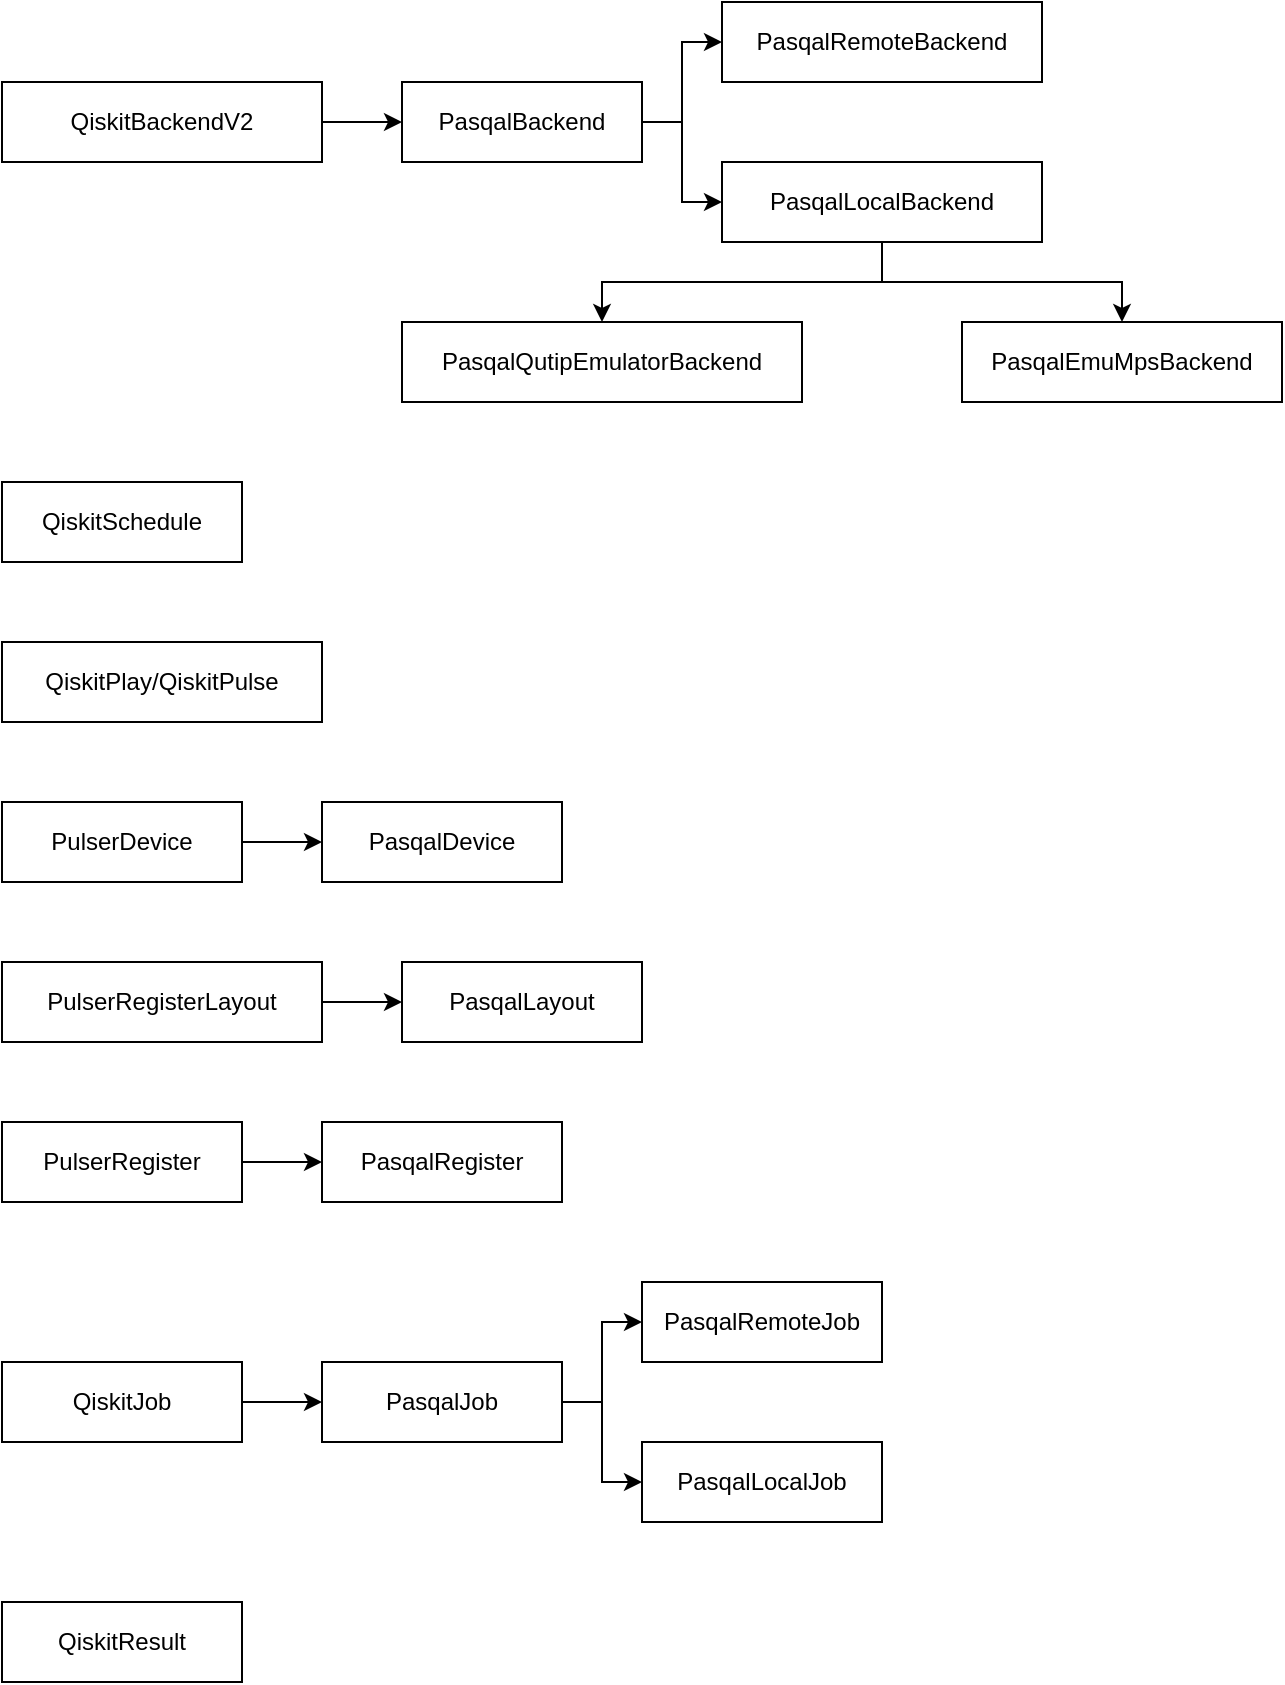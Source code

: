 <mxfile version="26.0.9" pages="3">
  <diagram name="inheritance/classes" id="X4m6LKrLwDku7PwRh3gT">
    <mxGraphModel dx="692" dy="458" grid="1" gridSize="10" guides="1" tooltips="1" connect="1" arrows="1" fold="1" page="1" pageScale="1" pageWidth="827" pageHeight="1169" math="0" shadow="0">
      <root>
        <mxCell id="0" />
        <mxCell id="1" parent="0" />
        <mxCell id="ynuLZ_yIKiWYvVYC3faM-3" style="edgeStyle=orthogonalEdgeStyle;rounded=0;orthogonalLoop=1;jettySize=auto;html=1;entryX=0;entryY=0.5;entryDx=0;entryDy=0;" edge="1" parent="1" source="ynuLZ_yIKiWYvVYC3faM-2" target="ynuLZ_yIKiWYvVYC3faM-4">
          <mxGeometry relative="1" as="geometry">
            <mxPoint x="260" y="100.0" as="targetPoint" />
          </mxGeometry>
        </mxCell>
        <mxCell id="ynuLZ_yIKiWYvVYC3faM-2" value="QiskitBackendV2" style="rounded=0;whiteSpace=wrap;html=1;" vertex="1" parent="1">
          <mxGeometry x="80" y="80" width="160" height="40" as="geometry" />
        </mxCell>
        <mxCell id="ynuLZ_yIKiWYvVYC3faM-8" style="edgeStyle=orthogonalEdgeStyle;rounded=0;orthogonalLoop=1;jettySize=auto;html=1;entryX=0;entryY=0.5;entryDx=0;entryDy=0;" edge="1" parent="1" source="ynuLZ_yIKiWYvVYC3faM-4" target="ynuLZ_yIKiWYvVYC3faM-6">
          <mxGeometry relative="1" as="geometry" />
        </mxCell>
        <mxCell id="ynuLZ_yIKiWYvVYC3faM-9" style="edgeStyle=orthogonalEdgeStyle;rounded=0;orthogonalLoop=1;jettySize=auto;html=1;entryX=0;entryY=0.5;entryDx=0;entryDy=0;" edge="1" parent="1" source="ynuLZ_yIKiWYvVYC3faM-4" target="ynuLZ_yIKiWYvVYC3faM-7">
          <mxGeometry relative="1" as="geometry" />
        </mxCell>
        <mxCell id="ynuLZ_yIKiWYvVYC3faM-4" value="PasqalBackend" style="whiteSpace=wrap;html=1;" vertex="1" parent="1">
          <mxGeometry x="280" y="80" width="120" height="40" as="geometry" />
        </mxCell>
        <mxCell id="ynuLZ_yIKiWYvVYC3faM-6" value="PasqalRemoteBackend" style="whiteSpace=wrap;html=1;" vertex="1" parent="1">
          <mxGeometry x="440" y="40" width="160" height="40" as="geometry" />
        </mxCell>
        <mxCell id="ynuLZ_yIKiWYvVYC3faM-14" style="edgeStyle=orthogonalEdgeStyle;rounded=0;orthogonalLoop=1;jettySize=auto;html=1;entryX=0.5;entryY=0;entryDx=0;entryDy=0;" edge="1" parent="1" source="ynuLZ_yIKiWYvVYC3faM-7" target="ynuLZ_yIKiWYvVYC3faM-10">
          <mxGeometry relative="1" as="geometry" />
        </mxCell>
        <mxCell id="ynuLZ_yIKiWYvVYC3faM-15" style="edgeStyle=orthogonalEdgeStyle;rounded=0;orthogonalLoop=1;jettySize=auto;html=1;entryX=0.5;entryY=0;entryDx=0;entryDy=0;" edge="1" parent="1" source="ynuLZ_yIKiWYvVYC3faM-7" target="ynuLZ_yIKiWYvVYC3faM-13">
          <mxGeometry relative="1" as="geometry" />
        </mxCell>
        <mxCell id="ynuLZ_yIKiWYvVYC3faM-7" value="PasqalLocalBackend" style="whiteSpace=wrap;html=1;" vertex="1" parent="1">
          <mxGeometry x="440" y="120" width="160" height="40" as="geometry" />
        </mxCell>
        <mxCell id="ynuLZ_yIKiWYvVYC3faM-10" value="PasqalQutipEmulatorBackend" style="whiteSpace=wrap;html=1;" vertex="1" parent="1">
          <mxGeometry x="280" y="200" width="200" height="40" as="geometry" />
        </mxCell>
        <mxCell id="ynuLZ_yIKiWYvVYC3faM-13" value="PasqalEmuMpsBackend" style="whiteSpace=wrap;html=1;" vertex="1" parent="1">
          <mxGeometry x="560" y="200" width="160" height="40" as="geometry" />
        </mxCell>
        <mxCell id="mWA0IU9nGoGyT0TrNKWU-1" value="PasqalDevice" style="whiteSpace=wrap;html=1;" vertex="1" parent="1">
          <mxGeometry x="240" y="440" width="120" height="40" as="geometry" />
        </mxCell>
        <mxCell id="mWA0IU9nGoGyT0TrNKWU-2" value="PasqalLayout" style="whiteSpace=wrap;html=1;" vertex="1" parent="1">
          <mxGeometry x="280" y="520" width="120" height="40" as="geometry" />
        </mxCell>
        <mxCell id="mWA0IU9nGoGyT0TrNKWU-3" value="PasqalRegister" style="whiteSpace=wrap;html=1;" vertex="1" parent="1">
          <mxGeometry x="240" y="600" width="120" height="40" as="geometry" />
        </mxCell>
        <mxCell id="mWA0IU9nGoGyT0TrNKWU-4" value="QiskitSchedule" style="whiteSpace=wrap;html=1;" vertex="1" parent="1">
          <mxGeometry x="80" y="280" width="120" height="40" as="geometry" />
        </mxCell>
        <mxCell id="mWA0IU9nGoGyT0TrNKWU-5" value="QiskitPlay/QiskitPulse" style="whiteSpace=wrap;html=1;" vertex="1" parent="1">
          <mxGeometry x="80" y="360" width="160" height="40" as="geometry" />
        </mxCell>
        <mxCell id="iqXbD9ipRrFFd5o-tt8E-12" style="edgeStyle=orthogonalEdgeStyle;rounded=0;orthogonalLoop=1;jettySize=auto;html=1;entryX=0;entryY=0.5;entryDx=0;entryDy=0;fontFamily=Helvetica;fontSize=12;fontColor=default;fontStyle=0;" edge="1" parent="1" source="H8I6yOq2aHhB6DYHVT-8-1" target="iqXbD9ipRrFFd5o-tt8E-11">
          <mxGeometry relative="1" as="geometry" />
        </mxCell>
        <mxCell id="iqXbD9ipRrFFd5o-tt8E-13" style="edgeStyle=orthogonalEdgeStyle;rounded=0;orthogonalLoop=1;jettySize=auto;html=1;entryX=0;entryY=0.5;entryDx=0;entryDy=0;fontFamily=Helvetica;fontSize=12;fontColor=default;fontStyle=0;" edge="1" parent="1" source="H8I6yOq2aHhB6DYHVT-8-1" target="iqXbD9ipRrFFd5o-tt8E-10">
          <mxGeometry relative="1" as="geometry" />
        </mxCell>
        <mxCell id="H8I6yOq2aHhB6DYHVT-8-1" value="PasqalJob" style="whiteSpace=wrap;html=1;strokeColor=default;align=center;verticalAlign=middle;fontFamily=Helvetica;fontSize=12;fontColor=default;fontStyle=0;fillColor=default;" vertex="1" parent="1">
          <mxGeometry x="240" y="720" width="120" height="40" as="geometry" />
        </mxCell>
        <mxCell id="iqXbD9ipRrFFd5o-tt8E-2" style="edgeStyle=orthogonalEdgeStyle;rounded=0;orthogonalLoop=1;jettySize=auto;html=1;entryX=0;entryY=0.5;entryDx=0;entryDy=0;fontFamily=Helvetica;fontSize=12;fontColor=default;fontStyle=0;" edge="1" parent="1" source="iqXbD9ipRrFFd5o-tt8E-1" target="mWA0IU9nGoGyT0TrNKWU-1">
          <mxGeometry relative="1" as="geometry" />
        </mxCell>
        <mxCell id="iqXbD9ipRrFFd5o-tt8E-1" value="PulserDevice" style="whiteSpace=wrap;html=1;strokeColor=default;align=center;verticalAlign=middle;fontFamily=Helvetica;fontSize=12;fontColor=default;fontStyle=0;fillColor=default;" vertex="1" parent="1">
          <mxGeometry x="80" y="440" width="120" height="40" as="geometry" />
        </mxCell>
        <mxCell id="iqXbD9ipRrFFd5o-tt8E-4" style="edgeStyle=orthogonalEdgeStyle;rounded=0;orthogonalLoop=1;jettySize=auto;html=1;entryX=0;entryY=0.5;entryDx=0;entryDy=0;fontFamily=Helvetica;fontSize=12;fontColor=default;fontStyle=0;" edge="1" parent="1" source="iqXbD9ipRrFFd5o-tt8E-3" target="mWA0IU9nGoGyT0TrNKWU-2">
          <mxGeometry relative="1" as="geometry" />
        </mxCell>
        <mxCell id="iqXbD9ipRrFFd5o-tt8E-3" value="PulserRegisterLayout" style="whiteSpace=wrap;html=1;strokeColor=default;align=center;verticalAlign=middle;fontFamily=Helvetica;fontSize=12;fontColor=default;fontStyle=0;fillColor=default;" vertex="1" parent="1">
          <mxGeometry x="80" y="520" width="160" height="40" as="geometry" />
        </mxCell>
        <mxCell id="iqXbD9ipRrFFd5o-tt8E-6" style="edgeStyle=orthogonalEdgeStyle;rounded=0;orthogonalLoop=1;jettySize=auto;html=1;entryX=0;entryY=0.5;entryDx=0;entryDy=0;fontFamily=Helvetica;fontSize=12;fontColor=default;fontStyle=0;" edge="1" parent="1" source="iqXbD9ipRrFFd5o-tt8E-5" target="mWA0IU9nGoGyT0TrNKWU-3">
          <mxGeometry relative="1" as="geometry" />
        </mxCell>
        <mxCell id="iqXbD9ipRrFFd5o-tt8E-5" value="PulserRegister" style="whiteSpace=wrap;html=1;strokeColor=default;align=center;verticalAlign=middle;fontFamily=Helvetica;fontSize=12;fontColor=default;fontStyle=0;fillColor=default;" vertex="1" parent="1">
          <mxGeometry x="80" y="600" width="120" height="40" as="geometry" />
        </mxCell>
        <mxCell id="iqXbD9ipRrFFd5o-tt8E-8" style="edgeStyle=orthogonalEdgeStyle;rounded=0;orthogonalLoop=1;jettySize=auto;html=1;entryX=0;entryY=0.5;entryDx=0;entryDy=0;fontFamily=Helvetica;fontSize=12;fontColor=default;fontStyle=0;" edge="1" parent="1" source="iqXbD9ipRrFFd5o-tt8E-7" target="H8I6yOq2aHhB6DYHVT-8-1">
          <mxGeometry relative="1" as="geometry" />
        </mxCell>
        <mxCell id="iqXbD9ipRrFFd5o-tt8E-7" value="QiskitJob" style="whiteSpace=wrap;html=1;strokeColor=default;align=center;verticalAlign=middle;fontFamily=Helvetica;fontSize=12;fontColor=default;fontStyle=0;fillColor=default;" vertex="1" parent="1">
          <mxGeometry x="80" y="720" width="120" height="40" as="geometry" />
        </mxCell>
        <mxCell id="iqXbD9ipRrFFd5o-tt8E-9" value="QiskitResult" style="whiteSpace=wrap;html=1;strokeColor=default;align=center;verticalAlign=middle;fontFamily=Helvetica;fontSize=12;fontColor=default;fontStyle=0;fillColor=default;" vertex="1" parent="1">
          <mxGeometry x="80" y="840" width="120" height="40" as="geometry" />
        </mxCell>
        <mxCell id="iqXbD9ipRrFFd5o-tt8E-10" value="PasqalLocalJob" style="whiteSpace=wrap;html=1;strokeColor=default;align=center;verticalAlign=middle;fontFamily=Helvetica;fontSize=12;fontColor=default;fontStyle=0;fillColor=default;" vertex="1" parent="1">
          <mxGeometry x="400" y="760" width="120" height="40" as="geometry" />
        </mxCell>
        <mxCell id="iqXbD9ipRrFFd5o-tt8E-11" value="PasqalRemoteJob" style="whiteSpace=wrap;html=1;strokeColor=default;align=center;verticalAlign=middle;fontFamily=Helvetica;fontSize=12;fontColor=default;fontStyle=0;fillColor=default;" vertex="1" parent="1">
          <mxGeometry x="400" y="680" width="120" height="40" as="geometry" />
        </mxCell>
      </root>
    </mxGraphModel>
  </diagram>
  <diagram id="MB6Q9WGUXujoVHWANoE3" name="PasqalBackend structure">
    <mxGraphModel dx="848" dy="562" grid="1" gridSize="10" guides="1" tooltips="1" connect="1" arrows="1" fold="1" page="1" pageScale="1" pageWidth="827" pageHeight="1169" math="0" shadow="0">
      <root>
        <mxCell id="0" />
        <mxCell id="1" parent="0" />
        <mxCell id="af0SoJfA3AKH5cwj0E5H-1" value="PasqalBackend" style="swimlane;fontStyle=0;childLayout=stackLayout;horizontal=1;startSize=26;horizontalStack=0;resizeParent=1;resizeParentMax=0;resizeLast=0;collapsible=1;marginBottom=0;html=1;" vertex="1" parent="1">
          <mxGeometry x="40" y="200" width="140" height="104" as="geometry" />
        </mxCell>
        <mxCell id="af0SoJfA3AKH5cwj0E5H-4" value="args" style="text;strokeColor=none;fillColor=none;align=left;verticalAlign=top;spacingLeft=4;spacingRight=4;overflow=hidden;rotatable=0;points=[[0,0.5],[1,0.5]];portConstraint=eastwest;whiteSpace=wrap;html=1;" vertex="1" parent="af0SoJfA3AKH5cwj0E5H-1">
          <mxGeometry y="26" width="140" height="26" as="geometry" />
        </mxCell>
        <mxCell id="af0SoJfA3AKH5cwj0E5H-2" value="attributes" style="text;strokeColor=none;fillColor=none;align=left;verticalAlign=top;spacingLeft=4;spacingRight=4;overflow=hidden;rotatable=0;points=[[0,0.5],[1,0.5]];portConstraint=eastwest;whiteSpace=wrap;html=1;" vertex="1" parent="af0SoJfA3AKH5cwj0E5H-1">
          <mxGeometry y="52" width="140" height="26" as="geometry" />
        </mxCell>
        <mxCell id="af0SoJfA3AKH5cwj0E5H-3" value="methods" style="text;strokeColor=none;fillColor=none;align=left;verticalAlign=top;spacingLeft=4;spacingRight=4;overflow=hidden;rotatable=0;points=[[0,0.5],[1,0.5]];portConstraint=eastwest;whiteSpace=wrap;html=1;" vertex="1" parent="af0SoJfA3AKH5cwj0E5H-1">
          <mxGeometry y="78" width="140" height="26" as="geometry" />
        </mxCell>
        <mxCell id="af0SoJfA3AKH5cwj0E5H-5" value="methods" style="swimlane;fontStyle=0;childLayout=stackLayout;horizontal=1;startSize=26;horizontalStack=0;resizeParent=1;resizeParentMax=0;resizeLast=0;collapsible=1;marginBottom=0;html=1;" vertex="1" parent="1">
          <mxGeometry x="130" y="550" width="140" height="78" as="geometry" />
        </mxCell>
        <mxCell id="af0SoJfA3AKH5cwj0E5H-6" value="device: PasqalDevice" style="text;strokeColor=none;fillColor=none;align=left;verticalAlign=top;spacingLeft=4;spacingRight=4;overflow=hidden;rotatable=0;points=[[0,0.5],[1,0.5]];portConstraint=eastwest;whiteSpace=wrap;html=1;" vertex="1" parent="af0SoJfA3AKH5cwj0E5H-5">
          <mxGeometry y="26" width="140" height="26" as="geometry" />
        </mxCell>
        <mxCell id="af0SoJfA3AKH5cwj0E5H-7" value="run: PasqalJob" style="text;strokeColor=none;fillColor=none;align=left;verticalAlign=top;spacingLeft=4;spacingRight=4;overflow=hidden;rotatable=0;points=[[0,0.5],[1,0.5]];portConstraint=eastwest;whiteSpace=wrap;html=1;" vertex="1" parent="af0SoJfA3AKH5cwj0E5H-5">
          <mxGeometry y="52" width="140" height="26" as="geometry" />
        </mxCell>
        <mxCell id="af0SoJfA3AKH5cwj0E5H-9" style="edgeStyle=orthogonalEdgeStyle;rounded=0;orthogonalLoop=1;jettySize=auto;html=1;entryX=0.5;entryY=0;entryDx=0;entryDy=0;" edge="1" parent="1" source="af0SoJfA3AKH5cwj0E5H-3" target="af0SoJfA3AKH5cwj0E5H-5">
          <mxGeometry relative="1" as="geometry" />
        </mxCell>
        <mxCell id="af0SoJfA3AKH5cwj0E5H-10" value="attributes" style="swimlane;fontStyle=0;childLayout=stackLayout;horizontal=1;startSize=26;horizontalStack=0;resizeParent=1;resizeParentMax=0;resizeLast=0;collapsible=1;marginBottom=0;html=1;" vertex="1" parent="1">
          <mxGeometry x="280" y="400" width="160" height="130" as="geometry" />
        </mxCell>
        <mxCell id="af0SoJfA3AKH5cwj0E5H-11" value="_device: PasqalDevice" style="text;strokeColor=none;fillColor=none;align=left;verticalAlign=top;spacingLeft=4;spacingRight=4;overflow=hidden;rotatable=0;points=[[0,0.5],[1,0.5]];portConstraint=eastwest;whiteSpace=wrap;html=1;" vertex="1" parent="af0SoJfA3AKH5cwj0E5H-10">
          <mxGeometry y="26" width="160" height="26" as="geometry" />
        </mxCell>
        <mxCell id="af0SoJfA3AKH5cwj0E5H-12" value="_layout: PasqalLayout" style="text;strokeColor=none;fillColor=none;align=left;verticalAlign=top;spacingLeft=4;spacingRight=4;overflow=hidden;rotatable=0;points=[[0,0.5],[1,0.5]];portConstraint=eastwest;whiteSpace=wrap;html=1;" vertex="1" parent="af0SoJfA3AKH5cwj0E5H-10">
          <mxGeometry y="52" width="160" height="26" as="geometry" />
        </mxCell>
        <mxCell id="af0SoJfA3AKH5cwj0E5H-13" value="name: str" style="text;strokeColor=none;fillColor=none;align=left;verticalAlign=top;spacingLeft=4;spacingRight=4;overflow=hidden;rotatable=0;points=[[0,0.5],[1,0.5]];portConstraint=eastwest;whiteSpace=wrap;html=1;" vertex="1" parent="af0SoJfA3AKH5cwj0E5H-10">
          <mxGeometry y="78" width="160" height="26" as="geometry" />
        </mxCell>
        <mxCell id="af0SoJfA3AKH5cwj0E5H-34" value="backend: str" style="text;strokeColor=none;fillColor=none;align=left;verticalAlign=top;spacingLeft=4;spacingRight=4;overflow=hidden;rotatable=0;points=[[0,0.5],[1,0.5]];portConstraint=eastwest;whiteSpace=wrap;html=1;" vertex="1" parent="af0SoJfA3AKH5cwj0E5H-10">
          <mxGeometry y="104" width="160" height="26" as="geometry" />
        </mxCell>
        <mxCell id="af0SoJfA3AKH5cwj0E5H-18" style="edgeStyle=orthogonalEdgeStyle;rounded=0;orthogonalLoop=1;jettySize=auto;html=1;entryX=0.5;entryY=0;entryDx=0;entryDy=0;fontFamily=Helvetica;fontSize=12;fontColor=default;fontStyle=0;" edge="1" parent="1" source="af0SoJfA3AKH5cwj0E5H-2" target="af0SoJfA3AKH5cwj0E5H-10">
          <mxGeometry relative="1" as="geometry" />
        </mxCell>
        <mxCell id="af0SoJfA3AKH5cwj0E5H-19" value="args" style="swimlane;fontStyle=0;childLayout=stackLayout;horizontal=1;startSize=26;horizontalStack=0;resizeParent=1;resizeParentMax=0;resizeLast=0;collapsible=1;marginBottom=0;html=1;" vertex="1" parent="1">
          <mxGeometry x="440" y="282" width="160" height="104" as="geometry" />
        </mxCell>
        <mxCell id="af0SoJfA3AKH5cwj0E5H-20" value="layout: PasqalLayout" style="text;strokeColor=none;fillColor=none;align=left;verticalAlign=top;spacingLeft=4;spacingRight=4;overflow=hidden;rotatable=0;points=[[0,0.5],[1,0.5]];portConstraint=eastwest;whiteSpace=wrap;html=1;" vertex="1" parent="af0SoJfA3AKH5cwj0E5H-19">
          <mxGeometry y="26" width="160" height="26" as="geometry" />
        </mxCell>
        <mxCell id="af0SoJfA3AKH5cwj0E5H-21" value="device: PasqalDevice" style="text;strokeColor=none;fillColor=none;align=left;verticalAlign=top;spacingLeft=4;spacingRight=4;overflow=hidden;rotatable=0;points=[[0,0.5],[1,0.5]];portConstraint=eastwest;whiteSpace=wrap;html=1;" vertex="1" parent="af0SoJfA3AKH5cwj0E5H-19">
          <mxGeometry y="52" width="160" height="26" as="geometry" />
        </mxCell>
        <mxCell id="af0SoJfA3AKH5cwj0E5H-33" value="backend: str" style="text;strokeColor=none;fillColor=none;align=left;verticalAlign=top;spacingLeft=4;spacingRight=4;overflow=hidden;rotatable=0;points=[[0,0.5],[1,0.5]];portConstraint=eastwest;whiteSpace=wrap;html=1;" vertex="1" parent="af0SoJfA3AKH5cwj0E5H-19">
          <mxGeometry y="78" width="160" height="26" as="geometry" />
        </mxCell>
        <mxCell id="af0SoJfA3AKH5cwj0E5H-23" style="edgeStyle=orthogonalEdgeStyle;rounded=0;orthogonalLoop=1;jettySize=auto;html=1;entryX=0.5;entryY=0;entryDx=0;entryDy=0;fontFamily=Helvetica;fontSize=12;fontColor=default;fontStyle=0;" edge="1" parent="1" source="af0SoJfA3AKH5cwj0E5H-4" target="af0SoJfA3AKH5cwj0E5H-19">
          <mxGeometry relative="1" as="geometry" />
        </mxCell>
        <mxCell id="af0SoJfA3AKH5cwj0E5H-24" value="args" style="swimlane;fontStyle=0;childLayout=stackLayout;horizontal=1;startSize=26;horizontalStack=0;resizeParent=1;resizeParentMax=0;resizeLast=0;collapsible=1;marginBottom=0;html=1;" vertex="1" parent="1">
          <mxGeometry x="290" y="640" width="400" height="78" as="geometry" />
        </mxCell>
        <mxCell id="af0SoJfA3AKH5cwj0E5H-25" value="run_input: QiskitQuantumCircuit | QiskitSchedule | QiskitScheduleBlock" style="text;strokeColor=none;fillColor=none;align=left;verticalAlign=top;spacingLeft=4;spacingRight=4;overflow=hidden;rotatable=0;points=[[0,0.5],[1,0.5]];portConstraint=eastwest;whiteSpace=wrap;html=1;" vertex="1" parent="af0SoJfA3AKH5cwj0E5H-24">
          <mxGeometry y="26" width="400" height="26" as="geometry" />
        </mxCell>
        <mxCell id="af0SoJfA3AKH5cwj0E5H-28" value="register: PasqalRegister" style="text;strokeColor=none;fillColor=none;align=left;verticalAlign=top;spacingLeft=4;spacingRight=4;overflow=hidden;rotatable=0;points=[[0,0.5],[1,0.5]];portConstraint=eastwest;whiteSpace=wrap;html=1;" vertex="1" parent="af0SoJfA3AKH5cwj0E5H-24">
          <mxGeometry y="52" width="400" height="26" as="geometry" />
        </mxCell>
        <mxCell id="af0SoJfA3AKH5cwj0E5H-30" style="edgeStyle=orthogonalEdgeStyle;rounded=0;orthogonalLoop=1;jettySize=auto;html=1;entryX=0.5;entryY=0;entryDx=0;entryDy=0;fontFamily=Helvetica;fontSize=12;fontColor=default;fontStyle=0;" edge="1" parent="1" source="af0SoJfA3AKH5cwj0E5H-7" target="af0SoJfA3AKH5cwj0E5H-24">
          <mxGeometry relative="1" as="geometry" />
        </mxCell>
        <mxCell id="af0SoJfA3AKH5cwj0E5H-32" value="&lt;h1 style=&quot;margin-top: 0px;&quot;&gt;PasqalBackend&lt;/h1&gt;&lt;p&gt;Defines PasqalBackend class structure&lt;/p&gt;" style="text;html=1;whiteSpace=wrap;overflow=hidden;rounded=0;fontFamily=Helvetica;fontSize=12;fontColor=default;fontStyle=0;" vertex="1" parent="1">
          <mxGeometry x="40" y="40" width="240" height="120" as="geometry" />
        </mxCell>
      </root>
    </mxGraphModel>
  </diagram>
  <diagram id="9DvkTdYDK_hXoEfJ7Mpa" name="activity diagram">
    <mxGraphModel dx="874" dy="581" grid="1" gridSize="10" guides="1" tooltips="1" connect="1" arrows="1" fold="1" page="1" pageScale="1" pageWidth="827" pageHeight="1169" math="0" shadow="0">
      <root>
        <mxCell id="0" />
        <mxCell id="1" parent="0" />
        <mxCell id="NhLIoWsZ-rhti_d10mlp-3" value="user" style="shape=umlActor;verticalLabelPosition=bottom;verticalAlign=top;html=1;strokeColor=default;align=center;fontFamily=Helvetica;fontSize=12;fontColor=default;fontStyle=0;fillColor=default;" vertex="1" parent="1">
          <mxGeometry x="88.25" y="200" width="30" height="60" as="geometry" />
        </mxCell>
        <mxCell id="s2lIr1NxqmbmZ7W-PM-g-3" value="" style="ellipse;html=1;shape=startState;fillColor=#000000;strokeColor=#ff0000;align=center;verticalAlign=middle;fontFamily=Helvetica;fontSize=12;fontColor=default;fontStyle=0;" vertex="1" parent="1">
          <mxGeometry x="133" y="210" width="30" height="30" as="geometry" />
        </mxCell>
        <mxCell id="s2lIr1NxqmbmZ7W-PM-g-4" value="" style="edgeStyle=orthogonalEdgeStyle;html=1;verticalAlign=bottom;endArrow=open;endSize=8;strokeColor=#ff0000;rounded=0;fontFamily=Helvetica;fontSize=12;fontColor=default;fontStyle=0;entryX=0.5;entryY=0;entryDx=0;entryDy=0;" edge="1" source="s2lIr1NxqmbmZ7W-PM-g-3" parent="1" target="sWB14MhDj_UWIPNvyOvW-1">
          <mxGeometry relative="1" as="geometry">
            <mxPoint x="148" y="280.0" as="targetPoint" />
          </mxGeometry>
        </mxCell>
        <mxCell id="s2lIr1NxqmbmZ7W-PM-g-16" value="" style="rhombus;whiteSpace=wrap;html=1;fontColor=#000000;fillColor=#ffffc0;strokeColor=#ff0000;align=center;verticalAlign=middle;fontFamily=Helvetica;fontSize=12;fontStyle=0;" vertex="1" parent="1">
          <mxGeometry x="108.25" y="1139" width="80" height="40" as="geometry" />
        </mxCell>
        <mxCell id="s2lIr1NxqmbmZ7W-PM-g-17" value="[no QiskitSchedule defined]" style="edgeStyle=orthogonalEdgeStyle;html=1;align=left;verticalAlign=bottom;endArrow=open;endSize=8;strokeColor=#ff0000;rounded=0;fontFamily=Helvetica;fontSize=12;fontColor=default;fontStyle=0;entryX=0;entryY=0.5;entryDx=0;entryDy=0;" edge="1" source="s2lIr1NxqmbmZ7W-PM-g-16" parent="1" target="s2lIr1NxqmbmZ7W-PM-g-24">
          <mxGeometry x="-1" relative="1" as="geometry">
            <mxPoint x="368.25" y="1159" as="targetPoint" />
          </mxGeometry>
        </mxCell>
        <mxCell id="s2lIr1NxqmbmZ7W-PM-g-18" value="[has QiskitSchedule]" style="edgeStyle=orthogonalEdgeStyle;html=1;align=left;verticalAlign=top;endArrow=open;endSize=8;strokeColor=#ff0000;rounded=0;fontFamily=Helvetica;fontSize=12;fontColor=default;fontStyle=0;entryX=0.5;entryY=0;entryDx=0;entryDy=0;" edge="1" source="s2lIr1NxqmbmZ7W-PM-g-16" parent="1" target="s2lIr1NxqmbmZ7W-PM-g-21">
          <mxGeometry x="-1" relative="1" as="geometry">
            <mxPoint x="148.25" y="1219" as="targetPoint" />
          </mxGeometry>
        </mxCell>
        <mxCell id="s2lIr1NxqmbmZ7W-PM-g-19" value="call &lt;font face=&quot;Menlo&quot;&gt;PasqalBackend&lt;/font&gt;&#39;s run method" style="rounded=1;whiteSpace=wrap;html=1;arcSize=40;fontColor=#000000;fillColor=#ffffc0;strokeColor=#ff0000;align=center;verticalAlign=middle;fontFamily=Helvetica;fontSize=12;fontStyle=0;" vertex="1" parent="1">
          <mxGeometry x="48.25" y="1349" width="200" height="40" as="geometry" />
        </mxCell>
        <mxCell id="s2lIr1NxqmbmZ7W-PM-g-20" value="" style="edgeStyle=orthogonalEdgeStyle;html=1;verticalAlign=bottom;endArrow=open;endSize=8;strokeColor=#ff0000;rounded=0;fontFamily=Helvetica;fontSize=12;fontColor=default;fontStyle=0;entryX=0.5;entryY=0;entryDx=0;entryDy=0;" edge="1" source="s2lIr1NxqmbmZ7W-PM-g-19" parent="1" target="s2lIr1NxqmbmZ7W-PM-g-28">
          <mxGeometry relative="1" as="geometry">
            <mxPoint x="-41.75" y="1499" as="targetPoint" />
          </mxGeometry>
        </mxCell>
        <mxCell id="s2lIr1NxqmbmZ7W-PM-g-21" value="" style="rhombus;whiteSpace=wrap;html=1;fontColor=#000000;fillColor=#ffffc0;strokeColor=#ff0000;align=center;verticalAlign=middle;fontFamily=Helvetica;fontSize=12;fontStyle=0;" vertex="1" parent="1">
          <mxGeometry x="108.25" y="1258.96" width="80" height="40" as="geometry" />
        </mxCell>
        <mxCell id="s2lIr1NxqmbmZ7W-PM-g-22" value="[no PasqalRegister defined]" style="edgeStyle=orthogonalEdgeStyle;html=1;align=left;verticalAlign=bottom;endArrow=open;endSize=8;strokeColor=#ff0000;rounded=0;fontFamily=Helvetica;fontSize=12;fontColor=default;fontStyle=0;entryX=0;entryY=0.5;entryDx=0;entryDy=0;" edge="1" source="s2lIr1NxqmbmZ7W-PM-g-21" parent="1" target="s2lIr1NxqmbmZ7W-PM-g-34">
          <mxGeometry x="-1" relative="1" as="geometry">
            <mxPoint x="398.25" y="1278.96" as="targetPoint" />
          </mxGeometry>
        </mxCell>
        <mxCell id="s2lIr1NxqmbmZ7W-PM-g-23" value="[has PasqalRegister]" style="edgeStyle=orthogonalEdgeStyle;html=1;align=left;verticalAlign=top;endArrow=open;endSize=8;strokeColor=#ff0000;rounded=0;fontFamily=Helvetica;fontSize=12;fontColor=default;fontStyle=0;entryX=0.5;entryY=0;entryDx=0;entryDy=0;" edge="1" source="s2lIr1NxqmbmZ7W-PM-g-21" parent="1" target="s2lIr1NxqmbmZ7W-PM-g-19">
          <mxGeometry x="-1" relative="1" as="geometry">
            <mxPoint x="148.25" y="1358.96" as="targetPoint" />
            <mxPoint as="offset" />
          </mxGeometry>
        </mxCell>
        <mxCell id="s2lIr1NxqmbmZ7W-PM-g-24" value="create &lt;font face=&quot;Menlo&quot;&gt;QiskitSchedule&lt;/font&gt;" style="rounded=1;whiteSpace=wrap;html=1;arcSize=40;fontColor=#000000;fillColor=#ffffc0;strokeColor=#ff0000;align=center;verticalAlign=middle;fontFamily=Helvetica;fontSize=12;fontStyle=0;" vertex="1" parent="1">
          <mxGeometry x="488.25" y="1139" width="150" height="40" as="geometry" />
        </mxCell>
        <mxCell id="s2lIr1NxqmbmZ7W-PM-g-25" value="" style="edgeStyle=orthogonalEdgeStyle;html=1;verticalAlign=bottom;endArrow=open;endSize=8;strokeColor=#ff0000;rounded=0;fontFamily=Helvetica;fontSize=12;fontColor=default;fontStyle=0;entryX=1;entryY=0.5;entryDx=0;entryDy=0;" edge="1" source="s2lIr1NxqmbmZ7W-PM-g-24" parent="1" target="s2lIr1NxqmbmZ7W-PM-g-26">
          <mxGeometry relative="1" as="geometry">
            <mxPoint x="568.25" y="1219" as="targetPoint" />
          </mxGeometry>
        </mxCell>
        <mxCell id="s2lIr1NxqmbmZ7W-PM-g-26" value="populate with &lt;font face=&quot;Menlo&quot;&gt;QiskitPlay&lt;/font&gt; pulses" style="rounded=1;whiteSpace=wrap;html=1;arcSize=40;fontColor=#000000;fillColor=#ffffc0;strokeColor=#ff0000;align=center;verticalAlign=middle;fontFamily=Helvetica;fontSize=12;fontStyle=0;" vertex="1" parent="1">
          <mxGeometry x="314.25" y="1069" width="220" height="40" as="geometry" />
        </mxCell>
        <mxCell id="s2lIr1NxqmbmZ7W-PM-g-28" value="receive &lt;font face=&quot;Menlo&quot;&gt;PasqalJob&lt;/font&gt;&lt;font face=&quot;Helvetica&quot;&gt; &lt;/font&gt;&lt;font face=&quot;Helvetica&quot;&gt;result&lt;/font&gt;" style="rounded=1;whiteSpace=wrap;html=1;arcSize=40;fontColor=#000000;fillColor=#ffffc0;strokeColor=#ff0000;align=center;verticalAlign=middle;fontFamily=Helvetica;fontSize=12;fontStyle=0;" vertex="1" parent="1">
          <mxGeometry x="68.25" y="1424.02" width="160" height="40" as="geometry" />
        </mxCell>
        <mxCell id="s2lIr1NxqmbmZ7W-PM-g-29" value="" style="edgeStyle=orthogonalEdgeStyle;html=1;verticalAlign=bottom;endArrow=open;endSize=8;strokeColor=#ff0000;rounded=0;fontFamily=Helvetica;fontSize=12;fontColor=default;fontStyle=0;entryX=0.5;entryY=0;entryDx=0;entryDy=0;" edge="1" source="s2lIr1NxqmbmZ7W-PM-g-28" parent="1" target="s2lIr1NxqmbmZ7W-PM-g-30">
          <mxGeometry relative="1" as="geometry">
            <mxPoint x="73.25" y="1589" as="targetPoint" />
          </mxGeometry>
        </mxCell>
        <mxCell id="s2lIr1NxqmbmZ7W-PM-g-30" value="" style="ellipse;html=1;shape=endState;fillColor=#000000;strokeColor=#ff0000;align=center;verticalAlign=middle;fontFamily=Helvetica;fontSize=12;fontColor=default;fontStyle=0;" vertex="1" parent="1">
          <mxGeometry x="133.25" y="1509" width="30" height="30" as="geometry" />
        </mxCell>
        <mxCell id="s2lIr1NxqmbmZ7W-PM-g-32" value="define &lt;font face=&quot;Menlo&quot;&gt;PasqalRegister&lt;/font&gt;" style="rounded=1;whiteSpace=wrap;html=1;arcSize=40;fontColor=#000000;fillColor=#ffffc0;strokeColor=#ff0000;align=center;verticalAlign=middle;fontFamily=Helvetica;fontSize=12;fontStyle=0;" vertex="1" parent="1">
          <mxGeometry x="368.25" y="1488" width="160" height="40" as="geometry" />
        </mxCell>
        <mxCell id="s2lIr1NxqmbmZ7W-PM-g-33" value="" style="edgeStyle=orthogonalEdgeStyle;html=1;verticalAlign=bottom;endArrow=open;endSize=8;strokeColor=#ff0000;rounded=0;fontFamily=Helvetica;fontSize=12;fontColor=default;fontStyle=0;exitX=0;exitY=0.5;exitDx=0;exitDy=0;jumpStyle=arc;entryX=0.5;entryY=0;entryDx=0;entryDy=0;" edge="1" source="s2lIr1NxqmbmZ7W-PM-g-32" parent="1" target="s2lIr1NxqmbmZ7W-PM-g-21">
          <mxGeometry relative="1" as="geometry">
            <mxPoint x="348.25" y="1178.96" as="targetPoint" />
            <Array as="points">
              <mxPoint x="348" y="1508" />
              <mxPoint x="348" y="1219" />
              <mxPoint x="148" y="1219" />
            </Array>
          </mxGeometry>
        </mxCell>
        <mxCell id="s2lIr1NxqmbmZ7W-PM-g-34" value="" style="rhombus;whiteSpace=wrap;html=1;fontColor=#000000;fillColor=#ffffc0;strokeColor=#ff0000;align=center;verticalAlign=middle;fontFamily=Helvetica;fontSize=12;fontStyle=0;" vertex="1" parent="1">
          <mxGeometry x="408.25" y="1258.96" width="80" height="40" as="geometry" />
        </mxCell>
        <mxCell id="s2lIr1NxqmbmZ7W-PM-g-35" value="[no coords info]" style="edgeStyle=orthogonalEdgeStyle;html=1;align=left;verticalAlign=bottom;endArrow=open;endSize=8;strokeColor=#ff0000;rounded=0;fontFamily=Helvetica;fontSize=12;fontColor=default;fontStyle=0;entryX=0;entryY=0.5;entryDx=0;entryDy=0;" edge="1" source="s2lIr1NxqmbmZ7W-PM-g-34" parent="1" target="s2lIr1NxqmbmZ7W-PM-g-39">
          <mxGeometry x="-1" relative="1" as="geometry">
            <mxPoint x="588.25" y="1278.96" as="targetPoint" />
            <mxPoint as="offset" />
          </mxGeometry>
        </mxCell>
        <mxCell id="s2lIr1NxqmbmZ7W-PM-g-36" value="[has coords info]" style="edgeStyle=orthogonalEdgeStyle;html=1;align=left;verticalAlign=top;endArrow=open;endSize=8;strokeColor=#ff0000;rounded=0;fontFamily=Helvetica;fontSize=12;fontColor=default;fontStyle=0;entryX=0.5;entryY=0;entryDx=0;entryDy=0;" edge="1" source="s2lIr1NxqmbmZ7W-PM-g-34" parent="1" target="s2lIr1NxqmbmZ7W-PM-g-45">
          <mxGeometry x="-1" relative="1" as="geometry">
            <mxPoint x="448.25" y="1358.96" as="targetPoint" />
          </mxGeometry>
        </mxCell>
        <mxCell id="s2lIr1NxqmbmZ7W-PM-g-39" value="get register from layout &lt;font face=&quot;Menlo&quot;&gt;&amp;lt;SpecialLayout&amp;gt;.&amp;lt;lattice type&amp;gt;_register&lt;/font&gt; method" style="rounded=1;whiteSpace=wrap;html=1;arcSize=40;fontColor=#000000;fillColor=#ffffc0;strokeColor=#ff0000;align=center;verticalAlign=middle;fontFamily=Helvetica;fontSize=12;fontStyle=0;" vertex="1" parent="1">
          <mxGeometry x="588.25" y="1243.94" width="200" height="70.04" as="geometry" />
        </mxCell>
        <mxCell id="s2lIr1NxqmbmZ7W-PM-g-42" value="" style="edgeStyle=orthogonalEdgeStyle;html=1;verticalAlign=bottom;endArrow=open;endSize=8;strokeColor=#ff0000;rounded=0;fontFamily=Helvetica;fontSize=12;fontColor=default;fontStyle=0;exitX=0.5;exitY=0;exitDx=0;exitDy=0;entryX=0.5;entryY=0;entryDx=0;entryDy=0;" edge="1" parent="1" source="s2lIr1NxqmbmZ7W-PM-g-39" target="s2lIr1NxqmbmZ7W-PM-g-21">
          <mxGeometry relative="1" as="geometry">
            <mxPoint x="658.25" y="1408.96" as="targetPoint" />
            <mxPoint x="678.25" y="1348.96" as="sourcePoint" />
            <Array as="points">
              <mxPoint x="673.25" y="1218.96" />
              <mxPoint x="148.25" y="1218.96" />
            </Array>
          </mxGeometry>
        </mxCell>
        <mxCell id="s2lIr1NxqmbmZ7W-PM-g-43" value="get register from layout&#39;s &lt;font face=&quot;Menlo&quot;&gt;get_traps_from_coordinates&lt;/font&gt; method" style="rounded=1;whiteSpace=wrap;html=1;arcSize=40;fontColor=#000000;fillColor=#ffffc0;strokeColor=#ff0000;align=center;verticalAlign=middle;fontFamily=Helvetica;fontSize=12;fontStyle=0;" vertex="1" parent="1">
          <mxGeometry x="568.25" y="1383.94" width="210" height="70.04" as="geometry" />
        </mxCell>
        <mxCell id="s2lIr1NxqmbmZ7W-PM-g-45" value="" style="rhombus;whiteSpace=wrap;html=1;fontColor=#000000;fillColor=#ffffc0;strokeColor=#ff0000;align=center;verticalAlign=middle;fontFamily=Helvetica;fontSize=12;fontStyle=0;" vertex="1" parent="1">
          <mxGeometry x="408.25" y="1398.96" width="80" height="40" as="geometry" />
        </mxCell>
        <mxCell id="s2lIr1NxqmbmZ7W-PM-g-46" value="[no trap ID]" style="edgeStyle=orthogonalEdgeStyle;html=1;align=left;verticalAlign=bottom;endArrow=open;endSize=8;strokeColor=#ff0000;rounded=0;fontFamily=Helvetica;fontSize=12;fontColor=default;fontStyle=0;entryX=0;entryY=0.5;entryDx=0;entryDy=0;" edge="1" source="s2lIr1NxqmbmZ7W-PM-g-45" parent="1" target="s2lIr1NxqmbmZ7W-PM-g-43">
          <mxGeometry x="-1" relative="1" as="geometry">
            <mxPoint x="588.25" y="1418.96" as="targetPoint" />
          </mxGeometry>
        </mxCell>
        <mxCell id="s2lIr1NxqmbmZ7W-PM-g-47" value="[has trap ID]" style="edgeStyle=orthogonalEdgeStyle;html=1;align=left;verticalAlign=top;endArrow=open;endSize=8;strokeColor=#ff0000;rounded=0;fontFamily=Helvetica;fontSize=12;fontColor=default;fontStyle=0;entryX=0.5;entryY=0;entryDx=0;entryDy=0;" edge="1" source="s2lIr1NxqmbmZ7W-PM-g-45" parent="1" target="s2lIr1NxqmbmZ7W-PM-g-32">
          <mxGeometry x="-1" relative="1" as="geometry">
            <mxPoint x="448.25" y="1498.96" as="targetPoint" />
            <mxPoint as="offset" />
          </mxGeometry>
        </mxCell>
        <mxCell id="sWB14MhDj_UWIPNvyOvW-1" value="define a device" style="rounded=1;whiteSpace=wrap;html=1;arcSize=40;fontColor=#000000;fillColor=#ffffc0;strokeColor=#ff0000;align=center;verticalAlign=middle;fontFamily=Helvetica;fontSize=12;fontStyle=0;" vertex="1" parent="1">
          <mxGeometry x="88.25" y="290" width="120" height="40" as="geometry" />
        </mxCell>
        <mxCell id="sWB14MhDj_UWIPNvyOvW-2" value="" style="edgeStyle=orthogonalEdgeStyle;html=1;verticalAlign=bottom;endArrow=open;endSize=8;strokeColor=#ff0000;rounded=0;fontFamily=Helvetica;fontSize=12;fontColor=default;fontStyle=0;entryX=0.5;entryY=0;entryDx=0;entryDy=0;" edge="1" source="sWB14MhDj_UWIPNvyOvW-1" parent="1" target="sWB14MhDj_UWIPNvyOvW-35">
          <mxGeometry relative="1" as="geometry">
            <mxPoint x="148.25" y="360.0" as="targetPoint" />
          </mxGeometry>
        </mxCell>
        <mxCell id="sWB14MhDj_UWIPNvyOvW-3" value="create &lt;font face=&quot;Menlo&quot;&gt;PasqalTarget&lt;/font&gt; instance" style="rounded=1;whiteSpace=wrap;html=1;arcSize=40;fontColor=#000000;fillColor=#ffffc0;strokeColor=#ff0000;align=center;verticalAlign=middle;fontFamily=Helvetica;fontSize=12;fontStyle=0;" vertex="1" parent="1">
          <mxGeometry x="47.75" y="540" width="200" height="40" as="geometry" />
        </mxCell>
        <mxCell id="sWB14MhDj_UWIPNvyOvW-4" value="" style="edgeStyle=orthogonalEdgeStyle;html=1;verticalAlign=bottom;endArrow=open;endSize=8;strokeColor=#ff0000;rounded=0;fontFamily=Helvetica;fontSize=12;fontColor=default;fontStyle=0;entryX=0.5;entryY=0;entryDx=0;entryDy=0;" edge="1" source="sWB14MhDj_UWIPNvyOvW-3" parent="1" target="sWB14MhDj_UWIPNvyOvW-5">
          <mxGeometry relative="1" as="geometry">
            <mxPoint x="148.25" y="680" as="targetPoint" />
          </mxGeometry>
        </mxCell>
        <mxCell id="sWB14MhDj_UWIPNvyOvW-5" value="" style="rhombus;whiteSpace=wrap;html=1;fontColor=#000000;fillColor=#ffffc0;strokeColor=#ff0000;align=center;verticalAlign=middle;fontFamily=Helvetica;fontSize=12;fontStyle=0;" vertex="1" parent="1">
          <mxGeometry x="108.25" y="650" width="80" height="40" as="geometry" />
        </mxCell>
        <mxCell id="sWB14MhDj_UWIPNvyOvW-6" value="[no layout provided]" style="edgeStyle=orthogonalEdgeStyle;html=1;align=left;verticalAlign=bottom;endArrow=open;endSize=8;strokeColor=#ff0000;rounded=0;fontFamily=Helvetica;fontSize=12;fontColor=default;fontStyle=0;entryX=0;entryY=0.5;entryDx=0;entryDy=0;" edge="1" source="sWB14MhDj_UWIPNvyOvW-5" parent="1" target="sWB14MhDj_UWIPNvyOvW-8">
          <mxGeometry x="-1" relative="1" as="geometry">
            <mxPoint x="328.25" y="670" as="targetPoint" />
            <Array as="points">
              <mxPoint x="330" y="670" />
              <mxPoint x="330" y="760" />
            </Array>
          </mxGeometry>
        </mxCell>
        <mxCell id="sWB14MhDj_UWIPNvyOvW-7" value="[layout provided]" style="edgeStyle=orthogonalEdgeStyle;html=1;align=left;verticalAlign=top;endArrow=open;endSize=8;strokeColor=#ff0000;rounded=0;fontFamily=Helvetica;fontSize=12;fontColor=default;fontStyle=0;entryX=0.5;entryY=0;entryDx=0;entryDy=0;" edge="1" source="sWB14MhDj_UWIPNvyOvW-5" parent="1" target="sWB14MhDj_UWIPNvyOvW-20">
          <mxGeometry x="-1" relative="1" as="geometry">
            <mxPoint x="148.25" y="740" as="targetPoint" />
          </mxGeometry>
        </mxCell>
        <mxCell id="sWB14MhDj_UWIPNvyOvW-8" value="use device layout" style="rounded=1;whiteSpace=wrap;html=1;arcSize=40;fontColor=#000000;fillColor=#ffffc0;strokeColor=#ff0000;align=center;verticalAlign=middle;fontFamily=Helvetica;fontSize=12;fontStyle=0;" vertex="1" parent="1">
          <mxGeometry x="377.38" y="740" width="120" height="40" as="geometry" />
        </mxCell>
        <mxCell id="sWB14MhDj_UWIPNvyOvW-9" value="" style="edgeStyle=orthogonalEdgeStyle;html=1;verticalAlign=bottom;endArrow=open;endSize=8;strokeColor=#ff0000;rounded=0;fontFamily=Helvetica;fontSize=12;fontColor=default;fontStyle=0;entryX=0.5;entryY=0;entryDx=0;entryDy=0;" edge="1" source="sWB14MhDj_UWIPNvyOvW-8" parent="1" target="sWB14MhDj_UWIPNvyOvW-10">
          <mxGeometry relative="1" as="geometry">
            <mxPoint x="437.38" y="840" as="targetPoint" />
          </mxGeometry>
        </mxCell>
        <mxCell id="sWB14MhDj_UWIPNvyOvW-10" value="" style="rhombus;whiteSpace=wrap;html=1;fontColor=#000000;fillColor=#ffffc0;strokeColor=#ff0000;align=center;verticalAlign=middle;fontFamily=Helvetica;fontSize=12;fontStyle=0;" vertex="1" parent="1">
          <mxGeometry x="397.38" y="830" width="80" height="40" as="geometry" />
        </mxCell>
        <mxCell id="sWB14MhDj_UWIPNvyOvW-11" value="[no layout available]" style="edgeStyle=orthogonalEdgeStyle;html=1;align=left;verticalAlign=bottom;endArrow=open;endSize=8;strokeColor=#ff0000;rounded=0;fontFamily=Helvetica;fontSize=12;fontColor=default;fontStyle=0;entryX=0;entryY=0.5;entryDx=0;entryDy=0;" edge="1" source="sWB14MhDj_UWIPNvyOvW-10" parent="1" target="sWB14MhDj_UWIPNvyOvW-13">
          <mxGeometry x="-1" relative="1" as="geometry">
            <mxPoint x="607.38" y="850" as="targetPoint" />
          </mxGeometry>
        </mxCell>
        <mxCell id="sWB14MhDj_UWIPNvyOvW-12" value="[layout available]" style="edgeStyle=orthogonalEdgeStyle;html=1;align=left;verticalAlign=top;endArrow=open;endSize=8;strokeColor=#ff0000;rounded=0;fontFamily=Helvetica;fontSize=12;fontColor=default;fontStyle=0;entryX=0.5;entryY=0;entryDx=0;entryDy=0;exitX=0.5;exitY=1;exitDx=0;exitDy=0;" edge="1" source="sWB14MhDj_UWIPNvyOvW-10" parent="1" target="sWB14MhDj_UWIPNvyOvW-26">
          <mxGeometry x="-1" relative="1" as="geometry">
            <mxPoint x="468.25" y="930" as="targetPoint" />
            <Array as="points">
              <mxPoint x="437" y="900" />
              <mxPoint x="148" y="900" />
            </Array>
          </mxGeometry>
        </mxCell>
        <mxCell id="sWB14MhDj_UWIPNvyOvW-13" value="define a layout through &lt;font face=&quot;Menlo&quot;&gt;PasqalLayout&lt;/font&gt;" style="rounded=1;whiteSpace=wrap;html=1;arcSize=40;fontColor=#000000;fillColor=#ffffc0;strokeColor=#ff0000;align=center;verticalAlign=middle;fontFamily=Helvetica;fontSize=12;fontStyle=0;" vertex="1" parent="1">
          <mxGeometry x="607.38" y="825" width="141.75" height="50" as="geometry" />
        </mxCell>
        <mxCell id="sWB14MhDj_UWIPNvyOvW-14" value="" style="edgeStyle=orthogonalEdgeStyle;html=1;verticalAlign=bottom;endArrow=open;endSize=8;strokeColor=#ff0000;rounded=0;fontFamily=Helvetica;fontSize=12;fontColor=default;fontStyle=0;entryX=0.5;entryY=0;entryDx=0;entryDy=0;exitX=0.5;exitY=0;exitDx=0;exitDy=0;" edge="1" source="sWB14MhDj_UWIPNvyOvW-13" parent="1" target="sWB14MhDj_UWIPNvyOvW-5">
          <mxGeometry relative="1" as="geometry">
            <mxPoint x="458.25" y="450" as="targetPoint" />
            <mxPoint x="709" y="825" as="sourcePoint" />
            <Array as="points">
              <mxPoint x="678" y="630" />
              <mxPoint x="148" y="630" />
            </Array>
          </mxGeometry>
        </mxCell>
        <mxCell id="sWB14MhDj_UWIPNvyOvW-15" value="" style="rhombus;whiteSpace=wrap;html=1;fontColor=#000000;fillColor=#ffffc0;strokeColor=#ff0000;align=center;verticalAlign=middle;fontFamily=Helvetica;fontSize=12;fontStyle=0;" vertex="1" parent="1">
          <mxGeometry x="108.25" y="810" width="80" height="40" as="geometry" />
        </mxCell>
        <mxCell id="sWB14MhDj_UWIPNvyOvW-16" value="[not valid layout]" style="edgeStyle=orthogonalEdgeStyle;html=1;align=left;verticalAlign=bottom;endArrow=open;endSize=8;strokeColor=#ff0000;rounded=0;fontFamily=Helvetica;fontSize=12;fontColor=default;fontStyle=0;entryX=0;entryY=0.5;entryDx=0;entryDy=0;" edge="1" source="sWB14MhDj_UWIPNvyOvW-15" parent="1" target="sWB14MhDj_UWIPNvyOvW-8">
          <mxGeometry x="-1" relative="1" as="geometry">
            <mxPoint x="318.25" y="870" as="targetPoint" />
            <Array as="points">
              <mxPoint x="330" y="830" />
              <mxPoint x="330" y="760" />
            </Array>
          </mxGeometry>
        </mxCell>
        <mxCell id="sWB14MhDj_UWIPNvyOvW-17" value="[valid layout for given device]" style="edgeStyle=orthogonalEdgeStyle;html=1;align=left;verticalAlign=top;endArrow=open;endSize=8;strokeColor=#ff0000;rounded=0;fontFamily=Helvetica;fontSize=12;fontColor=default;fontStyle=0;entryX=0.5;entryY=0;entryDx=0;entryDy=0;" edge="1" source="sWB14MhDj_UWIPNvyOvW-15" parent="1" target="sWB14MhDj_UWIPNvyOvW-26">
          <mxGeometry x="-1" relative="1" as="geometry">
            <mxPoint x="148.25" y="950" as="targetPoint" />
          </mxGeometry>
        </mxCell>
        <mxCell id="sWB14MhDj_UWIPNvyOvW-20" value="check layout" style="rounded=1;whiteSpace=wrap;html=1;arcSize=40;fontColor=#000000;fillColor=#ffffc0;strokeColor=#ff0000;align=center;verticalAlign=middle;fontFamily=Helvetica;fontSize=12;fontStyle=0;" vertex="1" parent="1">
          <mxGeometry x="88.25" y="740" width="120" height="40" as="geometry" />
        </mxCell>
        <mxCell id="sWB14MhDj_UWIPNvyOvW-21" value="" style="edgeStyle=orthogonalEdgeStyle;html=1;verticalAlign=bottom;endArrow=open;endSize=8;strokeColor=#ff0000;rounded=0;fontFamily=Helvetica;fontSize=12;fontColor=default;fontStyle=0;entryX=0.5;entryY=0;entryDx=0;entryDy=0;" edge="1" source="sWB14MhDj_UWIPNvyOvW-20" parent="1" target="sWB14MhDj_UWIPNvyOvW-15">
          <mxGeometry relative="1" as="geometry">
            <mxPoint x="148.25" y="820" as="targetPoint" />
          </mxGeometry>
        </mxCell>
        <mxCell id="sWB14MhDj_UWIPNvyOvW-25" value="" style="edgeStyle=orthogonalEdgeStyle;html=1;align=left;verticalAlign=top;endArrow=open;endSize=8;strokeColor=#ff0000;rounded=0;fontFamily=Helvetica;fontSize=12;fontColor=default;fontStyle=0;entryX=0.5;entryY=0;entryDx=0;entryDy=0;exitX=0.5;exitY=0;exitDx=0;exitDy=0;" edge="1" parent="1" source="s2lIr1NxqmbmZ7W-PM-g-43" target="s2lIr1NxqmbmZ7W-PM-g-45">
          <mxGeometry x="-1" relative="1" as="geometry">
            <mxPoint x="544.25" y="1413.98" as="targetPoint" />
            <mxPoint x="544.25" y="1313.98" as="sourcePoint" />
            <mxPoint as="offset" />
          </mxGeometry>
        </mxCell>
        <mxCell id="sWB14MhDj_UWIPNvyOvW-26" value="choose backend" style="rounded=1;whiteSpace=wrap;html=1;arcSize=40;fontColor=#000000;fillColor=#ffffc0;strokeColor=#ff0000;align=center;verticalAlign=middle;fontFamily=Helvetica;fontSize=12;fontStyle=0;" vertex="1" parent="1">
          <mxGeometry x="67.75" y="940" width="160.5" height="40" as="geometry" />
        </mxCell>
        <mxCell id="sWB14MhDj_UWIPNvyOvW-27" value="" style="edgeStyle=orthogonalEdgeStyle;html=1;verticalAlign=bottom;endArrow=open;endSize=8;strokeColor=#ff0000;rounded=0;fontFamily=Helvetica;fontSize=12;fontColor=default;fontStyle=0;entryX=0.5;entryY=0;entryDx=0;entryDy=0;" edge="1" source="sWB14MhDj_UWIPNvyOvW-26" parent="1" target="sWB14MhDj_UWIPNvyOvW-28">
          <mxGeometry relative="1" as="geometry">
            <mxPoint x="148.25" y="1070" as="targetPoint" />
          </mxGeometry>
        </mxCell>
        <mxCell id="sWB14MhDj_UWIPNvyOvW-28" value="create &lt;font face=&quot;Menlo&quot;&gt;PasqalBackend/BackendV2&lt;/font&gt; instance" style="rounded=1;whiteSpace=wrap;html=1;arcSize=40;fontColor=#000000;fillColor=#ffffc0;strokeColor=#ff0000;align=center;verticalAlign=middle;fontFamily=Helvetica;fontSize=12;fontStyle=0;" vertex="1" parent="1">
          <mxGeometry x="8.5" y="1020" width="280" height="40" as="geometry" />
        </mxCell>
        <mxCell id="sWB14MhDj_UWIPNvyOvW-29" value="" style="edgeStyle=orthogonalEdgeStyle;html=1;verticalAlign=bottom;endArrow=open;endSize=8;strokeColor=#ff0000;rounded=0;fontFamily=Helvetica;fontSize=12;fontColor=default;fontStyle=0;exitX=0.5;exitY=1;exitDx=0;exitDy=0;entryX=0.5;entryY=0;entryDx=0;entryDy=0;" edge="1" source="sWB14MhDj_UWIPNvyOvW-28" parent="1" target="s2lIr1NxqmbmZ7W-PM-g-16">
          <mxGeometry relative="1" as="geometry">
            <mxPoint x="148.25" y="1170" as="targetPoint" />
            <mxPoint x="148.25" y="1110" as="sourcePoint" />
          </mxGeometry>
        </mxCell>
        <mxCell id="sWB14MhDj_UWIPNvyOvW-34" value="" style="edgeStyle=orthogonalEdgeStyle;html=1;verticalAlign=bottom;endArrow=open;endSize=8;strokeColor=#ff0000;rounded=0;fontFamily=Helvetica;fontSize=12;fontColor=default;fontStyle=0;exitX=0;exitY=0.5;exitDx=0;exitDy=0;" edge="1" parent="1" source="s2lIr1NxqmbmZ7W-PM-g-26">
          <mxGeometry relative="1" as="geometry">
            <mxPoint x="148" y="1139" as="targetPoint" />
            <mxPoint x="468.25" y="979" as="sourcePoint" />
          </mxGeometry>
        </mxCell>
        <mxCell id="sWB14MhDj_UWIPNvyOvW-35" value="" style="rhombus;whiteSpace=wrap;html=1;fontColor=#000000;fillColor=#ffffc0;strokeColor=#ff0000;align=center;verticalAlign=middle;fontFamily=Helvetica;fontSize=12;fontStyle=0;" vertex="1" parent="1">
          <mxGeometry x="108.5" y="380" width="80" height="40" as="geometry" />
        </mxCell>
        <mxCell id="sWB14MhDj_UWIPNvyOvW-36" value="[custom device]" style="edgeStyle=orthogonalEdgeStyle;html=1;align=left;verticalAlign=bottom;endArrow=open;endSize=8;strokeColor=#ff0000;rounded=0;fontFamily=Helvetica;fontSize=12;fontColor=default;fontStyle=0;entryX=0;entryY=0.5;entryDx=0;entryDy=0;" edge="1" source="sWB14MhDj_UWIPNvyOvW-35" parent="1" target="sWB14MhDj_UWIPNvyOvW-47">
          <mxGeometry x="-1" relative="1" as="geometry">
            <mxPoint x="288.5" y="400" as="targetPoint" />
          </mxGeometry>
        </mxCell>
        <mxCell id="sWB14MhDj_UWIPNvyOvW-37" value="[pre-defined device]" style="edgeStyle=orthogonalEdgeStyle;html=1;align=left;verticalAlign=top;endArrow=open;endSize=8;strokeColor=#ff0000;rounded=0;fontFamily=Helvetica;fontSize=12;fontColor=default;fontStyle=0;entryX=0.5;entryY=0;entryDx=0;entryDy=0;" edge="1" source="sWB14MhDj_UWIPNvyOvW-35" parent="1" target="sWB14MhDj_UWIPNvyOvW-3">
          <mxGeometry x="-1" relative="1" as="geometry">
            <mxPoint x="148" y="420" as="targetPoint" />
          </mxGeometry>
        </mxCell>
        <mxCell id="sWB14MhDj_UWIPNvyOvW-47" value="create device" style="rounded=1;whiteSpace=wrap;html=1;arcSize=40;fontColor=#000000;fillColor=#ffffc0;strokeColor=#ff0000;align=center;verticalAlign=middle;fontFamily=Helvetica;fontSize=12;fontStyle=0;" vertex="1" parent="1">
          <mxGeometry x="288.5" y="380" width="120" height="40" as="geometry" />
        </mxCell>
        <mxCell id="sWB14MhDj_UWIPNvyOvW-48" value="" style="edgeStyle=orthogonalEdgeStyle;html=1;verticalAlign=bottom;endArrow=open;endSize=8;strokeColor=#ff0000;rounded=0;fontFamily=Helvetica;fontSize=12;fontColor=default;fontStyle=0;entryX=0.5;entryY=0;entryDx=0;entryDy=0;exitX=0.5;exitY=1;exitDx=0;exitDy=0;" edge="1" source="sWB14MhDj_UWIPNvyOvW-47" parent="1" target="sWB14MhDj_UWIPNvyOvW-3">
          <mxGeometry relative="1" as="geometry">
            <mxPoint x="348.25" y="420" as="targetPoint" />
          </mxGeometry>
        </mxCell>
        <mxCell id="sWB14MhDj_UWIPNvyOvW-55" value="add layout" style="rounded=1;whiteSpace=wrap;html=1;arcSize=40;fontColor=#000000;fillColor=#ffffc0;strokeColor=#ff0000;align=center;verticalAlign=middle;fontFamily=Helvetica;fontSize=12;fontStyle=0;" vertex="1" parent="1">
          <mxGeometry x="414" y="460" width="120" height="40" as="geometry" />
        </mxCell>
        <mxCell id="sWB14MhDj_UWIPNvyOvW-56" value="" style="edgeStyle=orthogonalEdgeStyle;html=1;verticalAlign=bottom;endArrow=open;endSize=8;strokeColor=#ff0000;rounded=0;fontFamily=Helvetica;fontSize=12;fontColor=default;fontStyle=0;entryX=0.5;entryY=0;entryDx=0;entryDy=0;exitX=0.5;exitY=1;exitDx=0;exitDy=0;" edge="1" source="sWB14MhDj_UWIPNvyOvW-55" parent="1" target="sWB14MhDj_UWIPNvyOvW-3">
          <mxGeometry relative="1" as="geometry">
            <mxPoint x="474.25" y="540" as="targetPoint" />
          </mxGeometry>
        </mxCell>
        <mxCell id="sWB14MhDj_UWIPNvyOvW-61" value="" style="edgeStyle=orthogonalEdgeStyle;html=1;verticalAlign=bottom;endArrow=open;endSize=8;strokeColor=#ff0000;rounded=0;fontFamily=Helvetica;fontSize=12;fontColor=default;fontStyle=0;exitX=0.5;exitY=1;exitDx=0;exitDy=0;entryX=0;entryY=0.5;entryDx=0;entryDy=0;" edge="1" parent="1" source="sWB14MhDj_UWIPNvyOvW-47" target="sWB14MhDj_UWIPNvyOvW-55">
          <mxGeometry relative="1" as="geometry">
            <mxPoint x="437.3" y="430" as="targetPoint" />
            <mxPoint x="437.3" y="370" as="sourcePoint" />
          </mxGeometry>
        </mxCell>
        <mxCell id="sWB14MhDj_UWIPNvyOvW-62" value="&lt;h1 style=&quot;margin-top: 0px;&quot;&gt;Activity diagram&lt;/h1&gt;&lt;p&gt;System behavior from the first step inside the &lt;font face=&quot;Menlo&quot;&gt;qiskit-pasqal-provider&lt;/font&gt; package to the retrieval of job results from quantum instructions computation.&lt;/p&gt;" style="text;html=1;whiteSpace=wrap;overflow=hidden;rounded=0;fontFamily=Helvetica;fontSize=12;fontColor=default;fontStyle=0;" vertex="1" parent="1">
          <mxGeometry x="80" y="40" width="260" height="140" as="geometry" />
        </mxCell>
      </root>
    </mxGraphModel>
  </diagram>
</mxfile>
